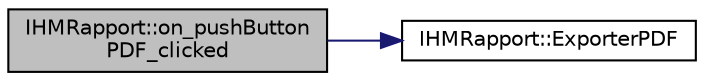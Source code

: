 digraph "IHMRapport::on_pushButtonPDF_clicked"
{
 // LATEX_PDF_SIZE
  edge [fontname="Helvetica",fontsize="10",labelfontname="Helvetica",labelfontsize="10"];
  node [fontname="Helvetica",fontsize="10",shape=record];
  rankdir="LR";
  Node1 [label="IHMRapport::on_pushButton\lPDF_clicked",height=0.2,width=0.4,color="black", fillcolor="grey75", style="filled", fontcolor="black",tooltip=" "];
  Node1 -> Node2 [color="midnightblue",fontsize="10",style="solid"];
  Node2 [label="IHMRapport::ExporterPDF",height=0.2,width=0.4,color="black", fillcolor="white", style="filled",URL="$class_i_h_m_rapport.html#ad938547f00d6a77169696f4fefc3694a",tooltip=" "];
}
